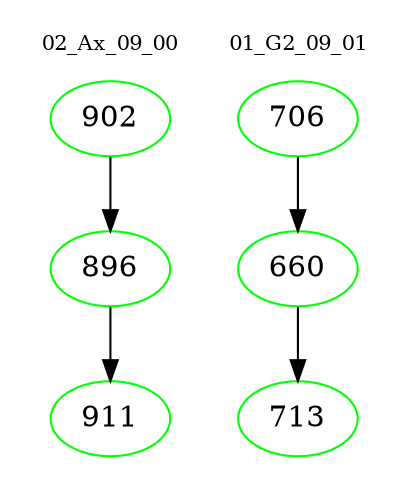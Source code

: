 digraph{
subgraph cluster_0 {
color = white
label = "02_Ax_09_00";
fontsize=10;
T0_902 [label="902", color="green"]
T0_902 -> T0_896 [color="black"]
T0_896 [label="896", color="green"]
T0_896 -> T0_911 [color="black"]
T0_911 [label="911", color="green"]
}
subgraph cluster_1 {
color = white
label = "01_G2_09_01";
fontsize=10;
T1_706 [label="706", color="green"]
T1_706 -> T1_660 [color="black"]
T1_660 [label="660", color="green"]
T1_660 -> T1_713 [color="black"]
T1_713 [label="713", color="green"]
}
}
